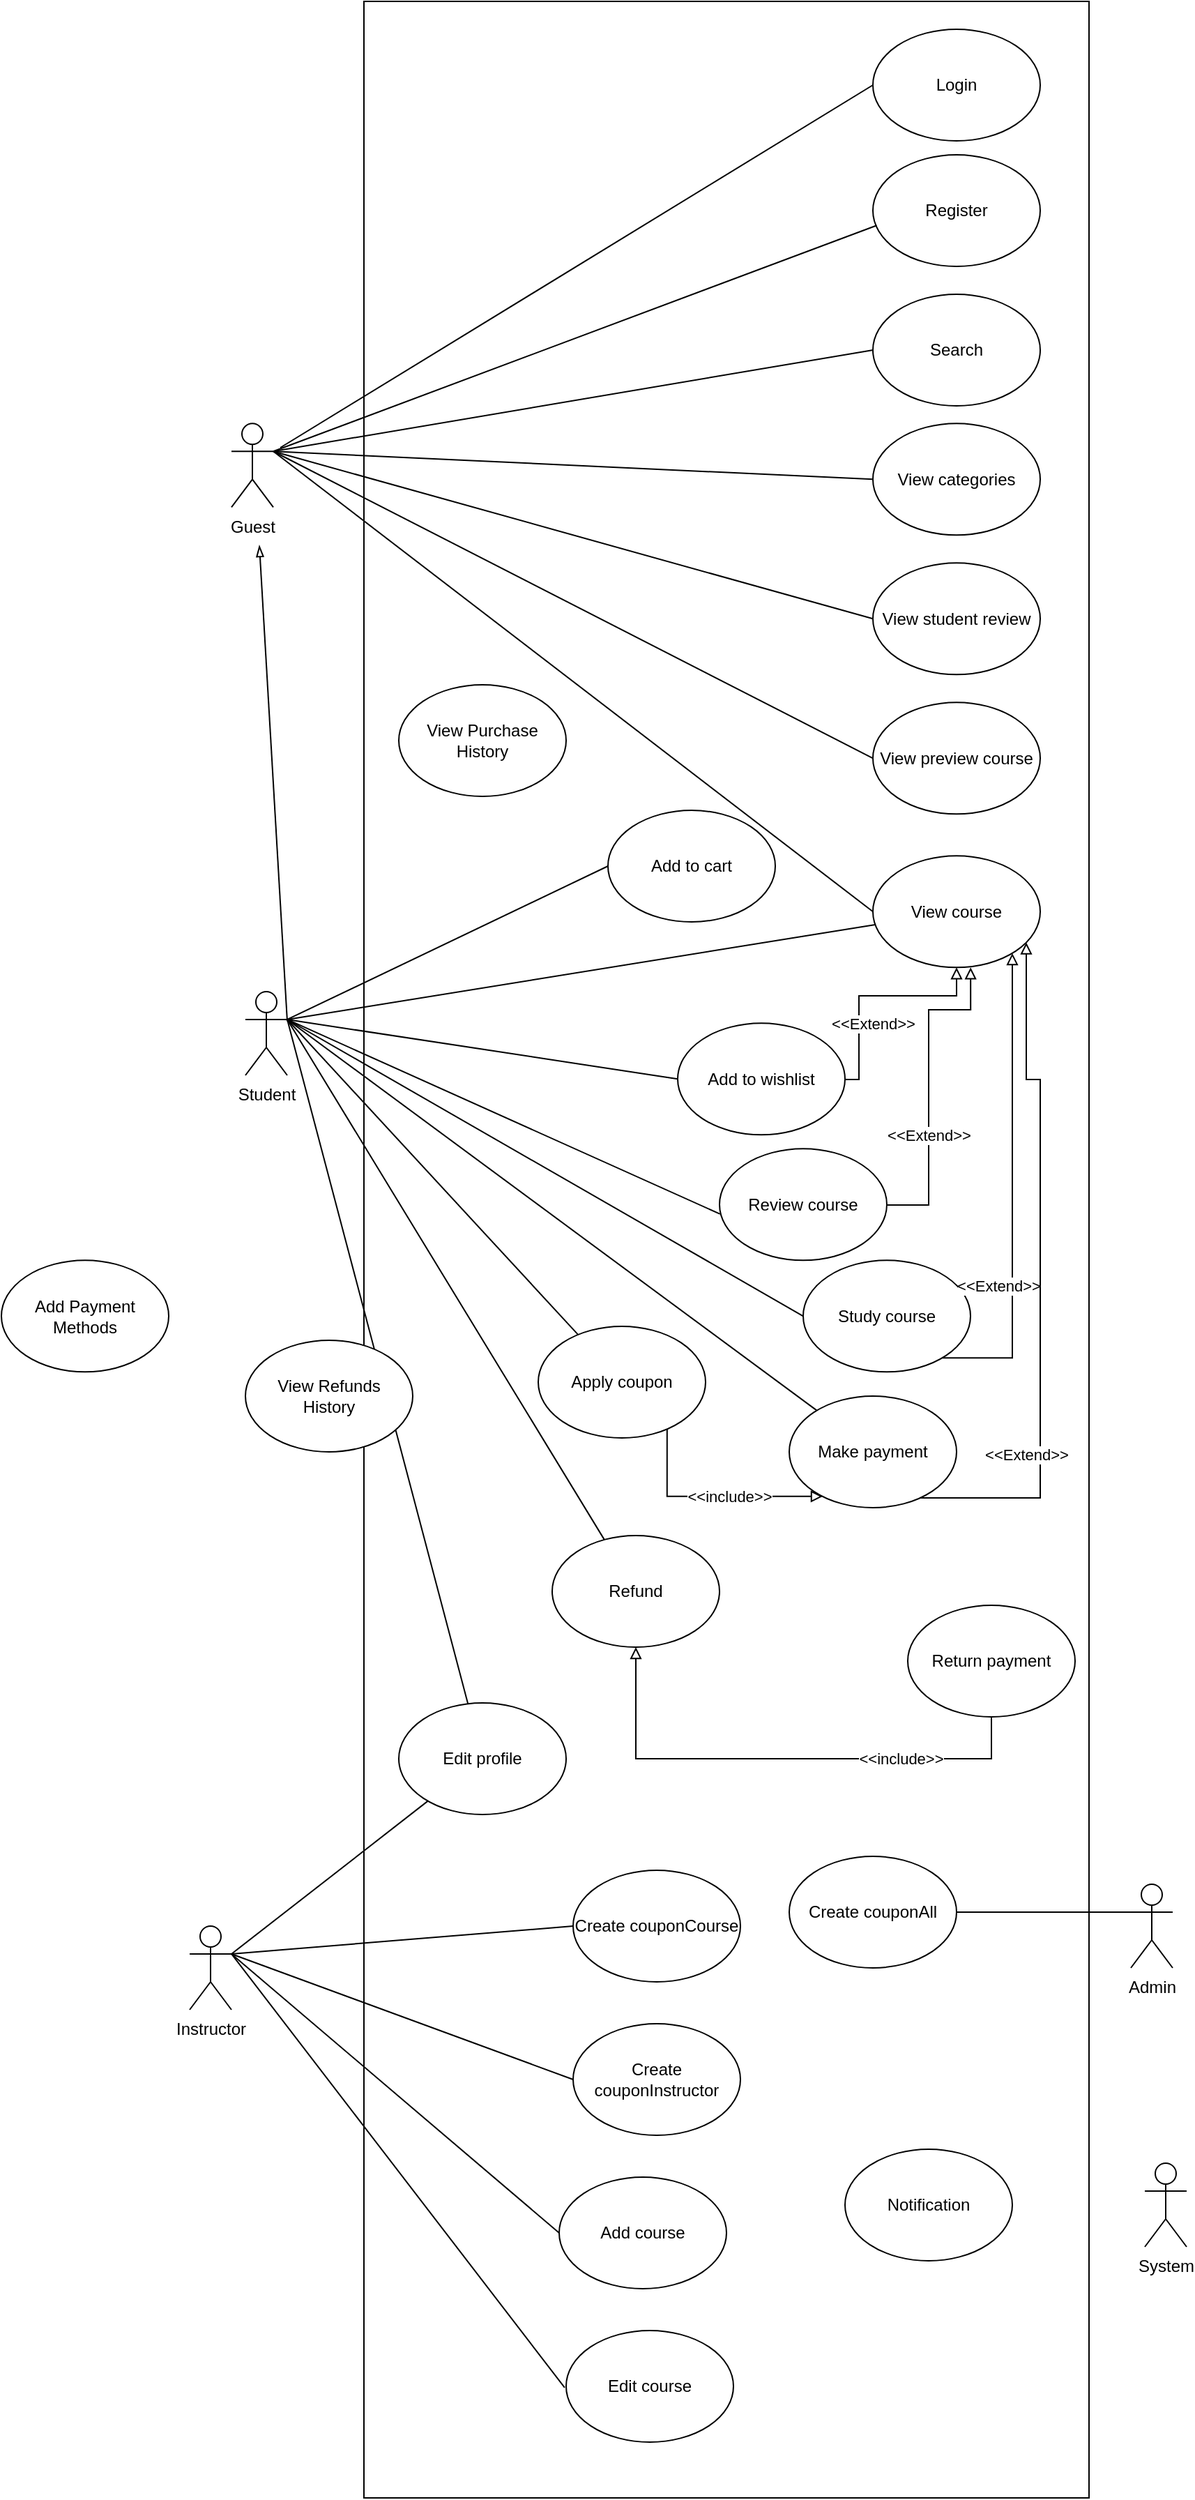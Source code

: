 <mxfile version="20.8.23" type="github">
  <diagram name="Page-1" id="NdD3XxwZcL9HfhGW4-kb">
    <mxGraphModel dx="2023" dy="1621" grid="1" gridSize="10" guides="1" tooltips="1" connect="1" arrows="1" fold="1" page="1" pageScale="1" pageWidth="850" pageHeight="1100" math="0" shadow="0">
      <root>
        <mxCell id="0" />
        <mxCell id="1" parent="0" />
        <mxCell id="CaHp7utGRdH5ZOx2nv2D-84" value="" style="rounded=0;whiteSpace=wrap;html=1;fillColor=none;" parent="1" vertex="1">
          <mxGeometry x="230" y="-180" width="520" height="1790" as="geometry" />
        </mxCell>
        <mxCell id="CaHp7utGRdH5ZOx2nv2D-1" value="Admin&lt;br&gt;" style="shape=umlActor;verticalLabelPosition=bottom;verticalAlign=top;html=1;outlineConnect=0;" parent="1" vertex="1">
          <mxGeometry x="780" y="1170" width="30" height="60" as="geometry" />
        </mxCell>
        <mxCell id="CaHp7utGRdH5ZOx2nv2D-2" value="Guest" style="shape=umlActor;verticalLabelPosition=bottom;verticalAlign=top;html=1;outlineConnect=0;" parent="1" vertex="1">
          <mxGeometry x="135" y="122.64" width="30" height="60" as="geometry" />
        </mxCell>
        <mxCell id="CaHp7utGRdH5ZOx2nv2D-3" value="Student" style="shape=umlActor;verticalLabelPosition=bottom;verticalAlign=top;html=1;outlineConnect=0;" parent="1" vertex="1">
          <mxGeometry x="145" y="530" width="30" height="60" as="geometry" />
        </mxCell>
        <mxCell id="CaHp7utGRdH5ZOx2nv2D-4" value="Instructor" style="shape=umlActor;verticalLabelPosition=bottom;verticalAlign=top;html=1;outlineConnect=0;" parent="1" vertex="1">
          <mxGeometry x="105" y="1200" width="30" height="60" as="geometry" />
        </mxCell>
        <mxCell id="CaHp7utGRdH5ZOx2nv2D-5" value="Search" style="ellipse;whiteSpace=wrap;html=1;" parent="1" vertex="1">
          <mxGeometry x="595" y="30" width="120" height="80" as="geometry" />
        </mxCell>
        <mxCell id="CaHp7utGRdH5ZOx2nv2D-6" value="View categories" style="ellipse;whiteSpace=wrap;html=1;" parent="1" vertex="1">
          <mxGeometry x="595" y="122.64" width="120" height="80" as="geometry" />
        </mxCell>
        <mxCell id="CaHp7utGRdH5ZOx2nv2D-8" value="View student review" style="ellipse;whiteSpace=wrap;html=1;" parent="1" vertex="1">
          <mxGeometry x="595" y="222.64" width="120" height="80" as="geometry" />
        </mxCell>
        <mxCell id="CaHp7utGRdH5ZOx2nv2D-9" value="View preview course" style="ellipse;whiteSpace=wrap;html=1;" parent="1" vertex="1">
          <mxGeometry x="595" y="322.64" width="120" height="80" as="geometry" />
        </mxCell>
        <mxCell id="CaHp7utGRdH5ZOx2nv2D-46" style="edgeStyle=orthogonalEdgeStyle;rounded=0;orthogonalLoop=1;jettySize=auto;html=1;exitX=0.5;exitY=1;exitDx=0;exitDy=0;endArrow=none;endFill=0;startArrow=block;startFill=0;" parent="1" source="CaHp7utGRdH5ZOx2nv2D-10" target="CaHp7utGRdH5ZOx2nv2D-13" edge="1">
          <mxGeometry relative="1" as="geometry">
            <mxPoint x="735" y="612.64" as="targetPoint" />
            <Array as="points">
              <mxPoint x="655" y="533" />
              <mxPoint x="585" y="533" />
              <mxPoint x="585" y="593" />
            </Array>
          </mxGeometry>
        </mxCell>
        <mxCell id="CaHp7utGRdH5ZOx2nv2D-47" value="&amp;lt;&amp;lt;Extend&amp;gt;&amp;gt;" style="edgeLabel;html=1;align=center;verticalAlign=middle;resizable=0;points=[];" parent="CaHp7utGRdH5ZOx2nv2D-46" vertex="1" connectable="0">
          <mxGeometry x="0.209" y="5" relative="1" as="geometry">
            <mxPoint x="5" y="13" as="offset" />
          </mxGeometry>
        </mxCell>
        <mxCell id="CaHp7utGRdH5ZOx2nv2D-10" value="View course" style="ellipse;whiteSpace=wrap;html=1;" parent="1" vertex="1">
          <mxGeometry x="595" y="432.64" width="120" height="80" as="geometry" />
        </mxCell>
        <mxCell id="CaHp7utGRdH5ZOx2nv2D-11" value="Add to cart" style="ellipse;whiteSpace=wrap;html=1;" parent="1" vertex="1">
          <mxGeometry x="405" y="400" width="120" height="80" as="geometry" />
        </mxCell>
        <mxCell id="CaHp7utGRdH5ZOx2nv2D-13" value="Add to wishlist" style="ellipse;whiteSpace=wrap;html=1;" parent="1" vertex="1">
          <mxGeometry x="455" y="552.64" width="120" height="80" as="geometry" />
        </mxCell>
        <mxCell id="CaHp7utGRdH5ZOx2nv2D-14" value="Review course" style="ellipse;whiteSpace=wrap;html=1;" parent="1" vertex="1">
          <mxGeometry x="485" y="642.64" width="120" height="80" as="geometry" />
        </mxCell>
        <mxCell id="CaHp7utGRdH5ZOx2nv2D-15" value="Study course" style="ellipse;whiteSpace=wrap;html=1;" parent="1" vertex="1">
          <mxGeometry x="545" y="722.64" width="120" height="80" as="geometry" />
        </mxCell>
        <mxCell id="CaHp7utGRdH5ZOx2nv2D-56" style="edgeStyle=orthogonalEdgeStyle;rounded=0;orthogonalLoop=1;jettySize=auto;html=1;startArrow=block;startFill=0;endArrow=none;endFill=0;exitX=0.2;exitY=0.899;exitDx=0;exitDy=0;exitPerimeter=0;" parent="1" source="CaHp7utGRdH5ZOx2nv2D-16" edge="1">
          <mxGeometry relative="1" as="geometry">
            <mxPoint x="534.984" y="879.424" as="sourcePoint" />
            <mxPoint x="447.41" y="828.852" as="targetPoint" />
            <Array as="points">
              <mxPoint x="447" y="892" />
            </Array>
          </mxGeometry>
        </mxCell>
        <mxCell id="CaHp7utGRdH5ZOx2nv2D-59" value="&amp;lt;&amp;lt;include&amp;gt;&amp;gt;" style="edgeLabel;html=1;align=center;verticalAlign=middle;resizable=0;points=[];" parent="CaHp7utGRdH5ZOx2nv2D-56" vertex="1" connectable="0">
          <mxGeometry x="0.722" y="1" relative="1" as="geometry">
            <mxPoint x="45" y="39" as="offset" />
          </mxGeometry>
        </mxCell>
        <mxCell id="CaHp7utGRdH5ZOx2nv2D-16" value="Make payment" style="ellipse;whiteSpace=wrap;html=1;" parent="1" vertex="1">
          <mxGeometry x="535" y="820" width="120" height="80" as="geometry" />
        </mxCell>
        <mxCell id="CaHp7utGRdH5ZOx2nv2D-17" value="Apply coupon" style="ellipse;whiteSpace=wrap;html=1;" parent="1" vertex="1">
          <mxGeometry x="355" y="770" width="120" height="80" as="geometry" />
        </mxCell>
        <mxCell id="CaHp7utGRdH5ZOx2nv2D-18" value="Refund" style="ellipse;whiteSpace=wrap;html=1;" parent="1" vertex="1">
          <mxGeometry x="365" y="920" width="120" height="80" as="geometry" />
        </mxCell>
        <mxCell id="CaHp7utGRdH5ZOx2nv2D-19" value="Return payment" style="ellipse;whiteSpace=wrap;html=1;" parent="1" vertex="1">
          <mxGeometry x="620" y="970" width="120" height="80" as="geometry" />
        </mxCell>
        <mxCell id="CaHp7utGRdH5ZOx2nv2D-20" value="Create couponAll" style="ellipse;whiteSpace=wrap;html=1;" parent="1" vertex="1">
          <mxGeometry x="535" y="1150" width="120" height="80" as="geometry" />
        </mxCell>
        <mxCell id="CaHp7utGRdH5ZOx2nv2D-21" value="Create couponCourse" style="ellipse;whiteSpace=wrap;html=1;" parent="1" vertex="1">
          <mxGeometry x="380" y="1160" width="120" height="80" as="geometry" />
        </mxCell>
        <mxCell id="CaHp7utGRdH5ZOx2nv2D-22" value="Create couponInstructor" style="ellipse;whiteSpace=wrap;html=1;" parent="1" vertex="1">
          <mxGeometry x="380" y="1270" width="120" height="80" as="geometry" />
        </mxCell>
        <mxCell id="CaHp7utGRdH5ZOx2nv2D-23" value="Add course" style="ellipse;whiteSpace=wrap;html=1;" parent="1" vertex="1">
          <mxGeometry x="370" y="1380" width="120" height="80" as="geometry" />
        </mxCell>
        <mxCell id="CaHp7utGRdH5ZOx2nv2D-24" value="Edit profile" style="ellipse;whiteSpace=wrap;html=1;" parent="1" vertex="1">
          <mxGeometry x="255" y="1040" width="120" height="80" as="geometry" />
        </mxCell>
        <mxCell id="CaHp7utGRdH5ZOx2nv2D-25" value="Edit course" style="ellipse;whiteSpace=wrap;html=1;" parent="1" vertex="1">
          <mxGeometry x="375" y="1490" width="120" height="80" as="geometry" />
        </mxCell>
        <mxCell id="CaHp7utGRdH5ZOx2nv2D-30" value="" style="endArrow=none;html=1;rounded=0;exitX=1;exitY=0.333;exitDx=0;exitDy=0;exitPerimeter=0;" parent="1" source="CaHp7utGRdH5ZOx2nv2D-2" edge="1">
          <mxGeometry width="50" height="50" relative="1" as="geometry">
            <mxPoint x="365" y="152.64" as="sourcePoint" />
            <mxPoint x="595" y="70" as="targetPoint" />
          </mxGeometry>
        </mxCell>
        <mxCell id="CaHp7utGRdH5ZOx2nv2D-31" value="" style="endArrow=none;html=1;rounded=0;entryX=0;entryY=0.5;entryDx=0;entryDy=0;exitX=1;exitY=0.333;exitDx=0;exitDy=0;exitPerimeter=0;" parent="1" source="CaHp7utGRdH5ZOx2nv2D-2" target="CaHp7utGRdH5ZOx2nv2D-6" edge="1">
          <mxGeometry width="50" height="50" relative="1" as="geometry">
            <mxPoint x="245" y="140" as="sourcePoint" />
            <mxPoint x="575" y="102.64" as="targetPoint" />
          </mxGeometry>
        </mxCell>
        <mxCell id="CaHp7utGRdH5ZOx2nv2D-33" value="" style="endArrow=none;html=1;rounded=0;exitX=1;exitY=0.333;exitDx=0;exitDy=0;exitPerimeter=0;entryX=0;entryY=0.5;entryDx=0;entryDy=0;" parent="1" source="CaHp7utGRdH5ZOx2nv2D-2" target="CaHp7utGRdH5ZOx2nv2D-8" edge="1">
          <mxGeometry width="50" height="50" relative="1" as="geometry">
            <mxPoint x="525" y="152.64" as="sourcePoint" />
            <mxPoint x="575" y="102.64" as="targetPoint" />
          </mxGeometry>
        </mxCell>
        <mxCell id="CaHp7utGRdH5ZOx2nv2D-34" value="" style="endArrow=none;html=1;rounded=0;exitX=0;exitY=0.333;exitDx=0;exitDy=0;exitPerimeter=0;entryX=1;entryY=0.5;entryDx=0;entryDy=0;" parent="1" source="CaHp7utGRdH5ZOx2nv2D-1" target="CaHp7utGRdH5ZOx2nv2D-20" edge="1">
          <mxGeometry width="50" height="50" relative="1" as="geometry">
            <mxPoint x="570" y="832.64" as="sourcePoint" />
            <mxPoint x="620" y="782.64" as="targetPoint" />
          </mxGeometry>
        </mxCell>
        <mxCell id="CaHp7utGRdH5ZOx2nv2D-35" value="" style="endArrow=none;html=1;rounded=0;entryX=0;entryY=0.5;entryDx=0;entryDy=0;exitX=1;exitY=0.333;exitDx=0;exitDy=0;exitPerimeter=0;" parent="1" source="CaHp7utGRdH5ZOx2nv2D-2" target="CaHp7utGRdH5ZOx2nv2D-9" edge="1">
          <mxGeometry width="50" height="50" relative="1" as="geometry">
            <mxPoint x="165" y="150" as="sourcePoint" />
            <mxPoint x="725" y="272.64" as="targetPoint" />
          </mxGeometry>
        </mxCell>
        <mxCell id="CaHp7utGRdH5ZOx2nv2D-37" value="" style="endArrow=none;html=1;rounded=0;entryX=0;entryY=0.5;entryDx=0;entryDy=0;exitX=1;exitY=0.333;exitDx=0;exitDy=0;exitPerimeter=0;" parent="1" source="CaHp7utGRdH5ZOx2nv2D-2" target="CaHp7utGRdH5ZOx2nv2D-10" edge="1">
          <mxGeometry width="50" height="50" relative="1" as="geometry">
            <mxPoint x="165" y="140" as="sourcePoint" />
            <mxPoint x="725" y="272.64" as="targetPoint" />
          </mxGeometry>
        </mxCell>
        <mxCell id="CaHp7utGRdH5ZOx2nv2D-38" value="" style="endArrow=none;html=1;rounded=0;entryX=0;entryY=0.5;entryDx=0;entryDy=0;exitX=1;exitY=0.333;exitDx=0;exitDy=0;exitPerimeter=0;" parent="1" source="CaHp7utGRdH5ZOx2nv2D-3" target="CaHp7utGRdH5ZOx2nv2D-11" edge="1">
          <mxGeometry width="50" height="50" relative="1" as="geometry">
            <mxPoint x="345" y="592.64" as="sourcePoint" />
            <mxPoint x="725" y="532.64" as="targetPoint" />
          </mxGeometry>
        </mxCell>
        <mxCell id="CaHp7utGRdH5ZOx2nv2D-41" value="" style="endArrow=none;html=1;rounded=0;exitX=1;exitY=0.333;exitDx=0;exitDy=0;exitPerimeter=0;" parent="1" source="CaHp7utGRdH5ZOx2nv2D-3" target="CaHp7utGRdH5ZOx2nv2D-10" edge="1">
          <mxGeometry width="50" height="50" relative="1" as="geometry">
            <mxPoint x="675" y="502.64" as="sourcePoint" />
            <mxPoint x="725" y="452.64" as="targetPoint" />
          </mxGeometry>
        </mxCell>
        <mxCell id="CaHp7utGRdH5ZOx2nv2D-42" value="" style="endArrow=none;html=1;rounded=0;entryX=0;entryY=0.5;entryDx=0;entryDy=0;" parent="1" target="CaHp7utGRdH5ZOx2nv2D-13" edge="1">
          <mxGeometry width="50" height="50" relative="1" as="geometry">
            <mxPoint x="175" y="550" as="sourcePoint" />
            <mxPoint x="725" y="452.64" as="targetPoint" />
          </mxGeometry>
        </mxCell>
        <mxCell id="CaHp7utGRdH5ZOx2nv2D-43" value="" style="endArrow=none;html=1;rounded=0;exitX=1;exitY=0.333;exitDx=0;exitDy=0;exitPerimeter=0;entryX=0.003;entryY=0.585;entryDx=0;entryDy=0;entryPerimeter=0;" parent="1" source="CaHp7utGRdH5ZOx2nv2D-3" target="CaHp7utGRdH5ZOx2nv2D-14" edge="1">
          <mxGeometry width="50" height="50" relative="1" as="geometry">
            <mxPoint x="675" y="762.64" as="sourcePoint" />
            <mxPoint x="725" y="712.64" as="targetPoint" />
          </mxGeometry>
        </mxCell>
        <mxCell id="CaHp7utGRdH5ZOx2nv2D-44" value="" style="endArrow=none;html=1;rounded=0;entryX=0;entryY=0.5;entryDx=0;entryDy=0;" parent="1" target="CaHp7utGRdH5ZOx2nv2D-15" edge="1">
          <mxGeometry width="50" height="50" relative="1" as="geometry">
            <mxPoint x="175" y="550" as="sourcePoint" />
            <mxPoint x="725" y="712.64" as="targetPoint" />
          </mxGeometry>
        </mxCell>
        <mxCell id="CaHp7utGRdH5ZOx2nv2D-45" value="" style="endArrow=none;html=1;rounded=0;" parent="1" target="CaHp7utGRdH5ZOx2nv2D-16" edge="1">
          <mxGeometry width="50" height="50" relative="1" as="geometry">
            <mxPoint x="175" y="550" as="sourcePoint" />
            <mxPoint x="526.32" y="884.56" as="targetPoint" />
          </mxGeometry>
        </mxCell>
        <mxCell id="CaHp7utGRdH5ZOx2nv2D-48" style="edgeStyle=orthogonalEdgeStyle;rounded=0;orthogonalLoop=1;jettySize=auto;html=1;exitX=0.584;exitY=1;exitDx=0;exitDy=0;endArrow=none;endFill=0;exitPerimeter=0;startArrow=block;startFill=0;" parent="1" source="CaHp7utGRdH5ZOx2nv2D-10" target="CaHp7utGRdH5ZOx2nv2D-14" edge="1">
          <mxGeometry relative="1" as="geometry">
            <mxPoint x="695" y="662.64" as="targetPoint" />
            <mxPoint x="665" y="522.64" as="sourcePoint" />
            <Array as="points">
              <mxPoint x="665" y="543" />
              <mxPoint x="635" y="543" />
              <mxPoint x="635" y="683" />
            </Array>
          </mxGeometry>
        </mxCell>
        <mxCell id="CaHp7utGRdH5ZOx2nv2D-49" value="&amp;lt;&amp;lt;Extend&amp;gt;&amp;gt;" style="edgeLabel;html=1;align=center;verticalAlign=middle;resizable=0;points=[];" parent="CaHp7utGRdH5ZOx2nv2D-48" vertex="1" connectable="0">
          <mxGeometry x="0.209" y="5" relative="1" as="geometry">
            <mxPoint x="-5" y="11" as="offset" />
          </mxGeometry>
        </mxCell>
        <mxCell id="CaHp7utGRdH5ZOx2nv2D-50" style="edgeStyle=orthogonalEdgeStyle;rounded=0;orthogonalLoop=1;jettySize=auto;html=1;endArrow=none;endFill=0;startArrow=block;startFill=0;" parent="1" source="CaHp7utGRdH5ZOx2nv2D-10" edge="1">
          <mxGeometry relative="1" as="geometry">
            <mxPoint x="645" y="792.64" as="targetPoint" />
            <mxPoint x="705" y="533.64" as="sourcePoint" />
            <Array as="points">
              <mxPoint x="695" y="793" />
            </Array>
          </mxGeometry>
        </mxCell>
        <mxCell id="CaHp7utGRdH5ZOx2nv2D-51" value="&amp;lt;&amp;lt;Extend&amp;gt;&amp;gt;" style="edgeLabel;html=1;align=center;verticalAlign=middle;resizable=0;points=[];" parent="CaHp7utGRdH5ZOx2nv2D-50" vertex="1" connectable="0">
          <mxGeometry x="0.209" y="5" relative="1" as="geometry">
            <mxPoint x="-15" y="33" as="offset" />
          </mxGeometry>
        </mxCell>
        <mxCell id="CaHp7utGRdH5ZOx2nv2D-52" style="edgeStyle=orthogonalEdgeStyle;rounded=0;orthogonalLoop=1;jettySize=auto;html=1;endArrow=none;endFill=0;startArrow=block;startFill=0;" parent="1" source="CaHp7utGRdH5ZOx2nv2D-10" target="CaHp7utGRdH5ZOx2nv2D-16" edge="1">
          <mxGeometry relative="1" as="geometry">
            <mxPoint x="645" y="892.64" as="targetPoint" />
            <mxPoint x="685" y="520.64" as="sourcePoint" />
            <Array as="points">
              <mxPoint x="705" y="593" />
              <mxPoint x="715" y="593" />
              <mxPoint x="715" y="893" />
            </Array>
          </mxGeometry>
        </mxCell>
        <mxCell id="CaHp7utGRdH5ZOx2nv2D-53" value="&amp;lt;&amp;lt;Extend&amp;gt;&amp;gt;" style="edgeLabel;html=1;align=center;verticalAlign=middle;resizable=0;points=[];" parent="CaHp7utGRdH5ZOx2nv2D-52" vertex="1" connectable="0">
          <mxGeometry x="0.209" y="5" relative="1" as="geometry">
            <mxPoint x="-15" y="78" as="offset" />
          </mxGeometry>
        </mxCell>
        <mxCell id="CaHp7utGRdH5ZOx2nv2D-60" value="" style="endArrow=none;html=1;rounded=0;" parent="1" source="CaHp7utGRdH5ZOx2nv2D-17" edge="1">
          <mxGeometry width="50" height="50" relative="1" as="geometry">
            <mxPoint x="285" y="950" as="sourcePoint" />
            <mxPoint x="175" y="550" as="targetPoint" />
          </mxGeometry>
        </mxCell>
        <mxCell id="CaHp7utGRdH5ZOx2nv2D-61" value="" style="endArrow=none;html=1;rounded=0;" parent="1" source="CaHp7utGRdH5ZOx2nv2D-18" edge="1">
          <mxGeometry width="50" height="50" relative="1" as="geometry">
            <mxPoint x="195" y="790" as="sourcePoint" />
            <mxPoint x="175" y="550" as="targetPoint" />
          </mxGeometry>
        </mxCell>
        <mxCell id="CaHp7utGRdH5ZOx2nv2D-65" value="" style="endArrow=none;html=1;rounded=0;exitX=1;exitY=0.333;exitDx=0;exitDy=0;exitPerimeter=0;" parent="1" source="CaHp7utGRdH5ZOx2nv2D-4" target="CaHp7utGRdH5ZOx2nv2D-24" edge="1">
          <mxGeometry width="50" height="50" relative="1" as="geometry">
            <mxPoint x="375" y="860" as="sourcePoint" />
            <mxPoint x="425" y="810" as="targetPoint" />
          </mxGeometry>
        </mxCell>
        <mxCell id="CaHp7utGRdH5ZOx2nv2D-66" value="" style="endArrow=none;html=1;rounded=0;entryX=1;entryY=0.333;entryDx=0;entryDy=0;entryPerimeter=0;" parent="1" source="CaHp7utGRdH5ZOx2nv2D-24" target="CaHp7utGRdH5ZOx2nv2D-3" edge="1">
          <mxGeometry width="50" height="50" relative="1" as="geometry">
            <mxPoint x="375" y="860" as="sourcePoint" />
            <mxPoint x="325" y="590" as="targetPoint" />
          </mxGeometry>
        </mxCell>
        <mxCell id="CaHp7utGRdH5ZOx2nv2D-71" style="edgeStyle=orthogonalEdgeStyle;rounded=0;orthogonalLoop=1;jettySize=auto;html=1;entryX=0.5;entryY=1;entryDx=0;entryDy=0;startArrow=block;startFill=0;endArrow=none;endFill=0;" parent="1" target="CaHp7utGRdH5ZOx2nv2D-19" edge="1">
          <mxGeometry relative="1" as="geometry">
            <mxPoint x="425" y="1000" as="sourcePoint" />
            <mxPoint x="265" y="1050" as="targetPoint" />
            <Array as="points">
              <mxPoint x="425" y="1080" />
              <mxPoint x="680" y="1080" />
            </Array>
          </mxGeometry>
        </mxCell>
        <mxCell id="CaHp7utGRdH5ZOx2nv2D-72" value="&amp;lt;&amp;lt;include&amp;gt;&amp;gt;" style="edgeLabel;html=1;align=center;verticalAlign=middle;resizable=0;points=[];" parent="CaHp7utGRdH5ZOx2nv2D-71" vertex="1" connectable="0">
          <mxGeometry x="0.316" relative="1" as="geometry">
            <mxPoint x="30" as="offset" />
          </mxGeometry>
        </mxCell>
        <mxCell id="CaHp7utGRdH5ZOx2nv2D-73" value="" style="endArrow=none;html=1;rounded=0;entryX=1;entryY=0.333;entryDx=0;entryDy=0;entryPerimeter=0;exitX=0.033;exitY=0.637;exitDx=0;exitDy=0;exitPerimeter=0;" parent="1" target="CaHp7utGRdH5ZOx2nv2D-4" edge="1">
          <mxGeometry width="50" height="50" relative="1" as="geometry">
            <mxPoint x="373.96" y="1530.96" as="sourcePoint" />
            <mxPoint x="-100" y="1940" as="targetPoint" />
          </mxGeometry>
        </mxCell>
        <mxCell id="CaHp7utGRdH5ZOx2nv2D-74" value="" style="endArrow=none;html=1;rounded=0;exitX=0;exitY=0.5;exitDx=0;exitDy=0;" parent="1" source="CaHp7utGRdH5ZOx2nv2D-23" edge="1">
          <mxGeometry width="50" height="50" relative="1" as="geometry">
            <mxPoint x="-150" y="1780" as="sourcePoint" />
            <mxPoint x="135" y="1220" as="targetPoint" />
          </mxGeometry>
        </mxCell>
        <mxCell id="CaHp7utGRdH5ZOx2nv2D-75" value="" style="endArrow=none;html=1;rounded=0;exitX=0;exitY=0.5;exitDx=0;exitDy=0;entryX=1;entryY=0.333;entryDx=0;entryDy=0;entryPerimeter=0;" parent="1" source="CaHp7utGRdH5ZOx2nv2D-22" target="CaHp7utGRdH5ZOx2nv2D-4" edge="1">
          <mxGeometry width="50" height="50" relative="1" as="geometry">
            <mxPoint x="-150" y="1780" as="sourcePoint" />
            <mxPoint x="150" y="1580" as="targetPoint" />
          </mxGeometry>
        </mxCell>
        <mxCell id="CaHp7utGRdH5ZOx2nv2D-76" value="" style="endArrow=none;html=1;rounded=0;exitX=0;exitY=0.5;exitDx=0;exitDy=0;entryX=1;entryY=0.333;entryDx=0;entryDy=0;entryPerimeter=0;" parent="1" source="CaHp7utGRdH5ZOx2nv2D-21" target="CaHp7utGRdH5ZOx2nv2D-4" edge="1">
          <mxGeometry width="50" height="50" relative="1" as="geometry">
            <mxPoint x="-150" y="1780" as="sourcePoint" />
            <mxPoint x="80" y="1700" as="targetPoint" />
          </mxGeometry>
        </mxCell>
        <mxCell id="CaHp7utGRdH5ZOx2nv2D-77" value="" style="endArrow=blockThin;html=1;rounded=0;endFill=0;" parent="1" edge="1">
          <mxGeometry width="50" height="50" relative="1" as="geometry">
            <mxPoint x="175" y="551.28" as="sourcePoint" />
            <mxPoint x="155" y="210" as="targetPoint" />
          </mxGeometry>
        </mxCell>
        <mxCell id="uCcxKJv_lWvvPXpsHtyw-1" value="Login" style="ellipse;whiteSpace=wrap;html=1;" parent="1" vertex="1">
          <mxGeometry x="595" y="-160" width="120" height="80" as="geometry" />
        </mxCell>
        <mxCell id="uCcxKJv_lWvvPXpsHtyw-2" value="Register" style="ellipse;whiteSpace=wrap;html=1;" parent="1" vertex="1">
          <mxGeometry x="595" y="-70" width="120" height="80" as="geometry" />
        </mxCell>
        <mxCell id="uCcxKJv_lWvvPXpsHtyw-3" value="System" style="shape=umlActor;verticalLabelPosition=bottom;verticalAlign=top;html=1;outlineConnect=0;" parent="1" vertex="1">
          <mxGeometry x="790" y="1370" width="30" height="60" as="geometry" />
        </mxCell>
        <mxCell id="uCcxKJv_lWvvPXpsHtyw-5" value="Notification" style="ellipse;whiteSpace=wrap;html=1;" parent="1" vertex="1">
          <mxGeometry x="575" y="1360" width="120" height="80" as="geometry" />
        </mxCell>
        <mxCell id="uCcxKJv_lWvvPXpsHtyw-6" value="Add Payment Methods" style="ellipse;whiteSpace=wrap;html=1;" parent="1" vertex="1">
          <mxGeometry x="-30" y="722.64" width="120" height="80" as="geometry" />
        </mxCell>
        <mxCell id="uCcxKJv_lWvvPXpsHtyw-7" value="View Purchase History" style="ellipse;whiteSpace=wrap;html=1;" parent="1" vertex="1">
          <mxGeometry x="255" y="310" width="120" height="80" as="geometry" />
        </mxCell>
        <mxCell id="uCcxKJv_lWvvPXpsHtyw-8" value="View Refunds &lt;br&gt;History" style="ellipse;whiteSpace=wrap;html=1;" parent="1" vertex="1">
          <mxGeometry x="145" y="780" width="120" height="80" as="geometry" />
        </mxCell>
        <mxCell id="m3JdV0VTwdefM_hR-sIA-2" value="" style="endArrow=none;html=1;rounded=0;entryX=0.023;entryY=0.633;entryDx=0;entryDy=0;entryPerimeter=0;exitX=1;exitY=0.333;exitDx=0;exitDy=0;exitPerimeter=0;" edge="1" parent="1" source="CaHp7utGRdH5ZOx2nv2D-2" target="uCcxKJv_lWvvPXpsHtyw-2">
          <mxGeometry width="50" height="50" relative="1" as="geometry">
            <mxPoint x="170" y="140" as="sourcePoint" />
            <mxPoint x="595" y="60" as="targetPoint" />
            <Array as="points" />
          </mxGeometry>
        </mxCell>
        <mxCell id="m3JdV0VTwdefM_hR-sIA-3" value="" style="endArrow=none;html=1;rounded=0;entryX=0.023;entryY=0.633;entryDx=0;entryDy=0;entryPerimeter=0;" edge="1" parent="1">
          <mxGeometry width="50" height="50" relative="1" as="geometry">
            <mxPoint x="170" y="140" as="sourcePoint" />
            <mxPoint x="595" y="-120" as="targetPoint" />
            <Array as="points" />
          </mxGeometry>
        </mxCell>
      </root>
    </mxGraphModel>
  </diagram>
</mxfile>
